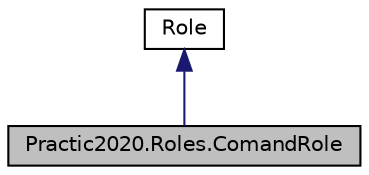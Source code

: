 digraph "Practic2020.Roles.ComandRole"
{
 // LATEX_PDF_SIZE
  edge [fontname="Helvetica",fontsize="10",labelfontname="Helvetica",labelfontsize="10"];
  node [fontname="Helvetica",fontsize="10",shape=record];
  Node1 [label="Practic2020.Roles.ComandRole",height=0.2,width=0.4,color="black", fillcolor="grey75", style="filled", fontcolor="black",tooltip="Класс командной роли расширяет возможности обычной роли, добавляя возможность организации локальных г..."];
  Node2 -> Node1 [dir="back",color="midnightblue",fontsize="10",style="solid",fontname="Helvetica"];
  Node2 [label="Role",height=0.2,width=0.4,color="black", fillcolor="white", style="filled",URL="$class_practic2020_1_1_roles_1_1_role.html",tooltip="Абстрактный класс роли, задающий способ обращения с ролями в модели игры"];
}
